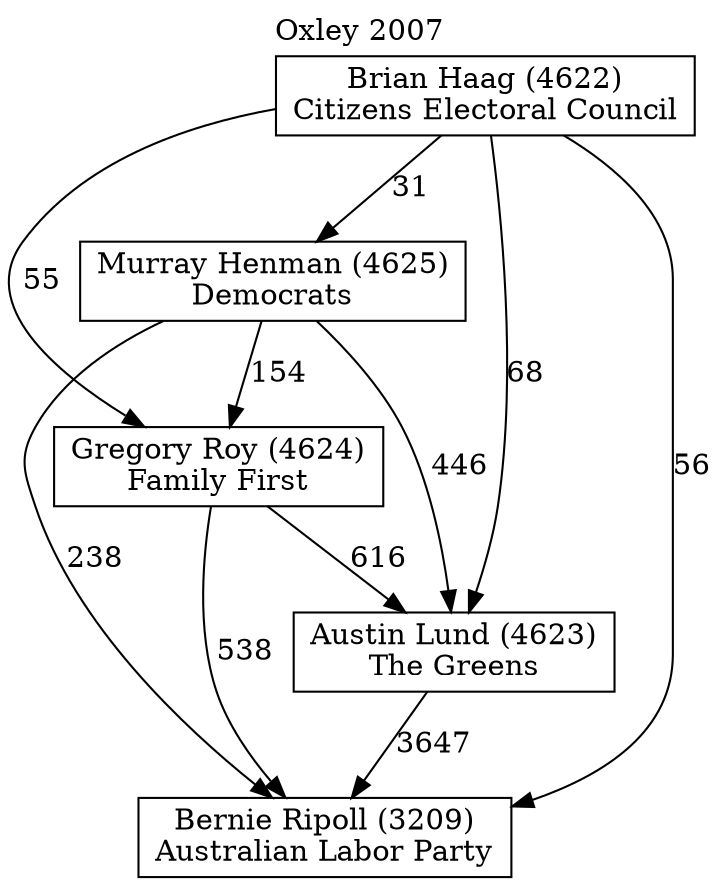 // House preference flow
digraph "Bernie Ripoll (3209)_Oxley_2007" {
	graph [label="Oxley 2007" labelloc=t mclimit=10]
	node [shape=box]
	"Bernie Ripoll (3209)" [label="Bernie Ripoll (3209)
Australian Labor Party"]
	"Austin Lund (4623)" [label="Austin Lund (4623)
The Greens"]
	"Gregory Roy (4624)" [label="Gregory Roy (4624)
Family First"]
	"Murray Henman (4625)" [label="Murray Henman (4625)
Democrats"]
	"Brian Haag (4622)" [label="Brian Haag (4622)
Citizens Electoral Council"]
	"Austin Lund (4623)" -> "Bernie Ripoll (3209)" [label=3647]
	"Gregory Roy (4624)" -> "Austin Lund (4623)" [label=616]
	"Murray Henman (4625)" -> "Gregory Roy (4624)" [label=154]
	"Brian Haag (4622)" -> "Murray Henman (4625)" [label=31]
	"Gregory Roy (4624)" -> "Bernie Ripoll (3209)" [label=538]
	"Murray Henman (4625)" -> "Bernie Ripoll (3209)" [label=238]
	"Brian Haag (4622)" -> "Bernie Ripoll (3209)" [label=56]
	"Brian Haag (4622)" -> "Gregory Roy (4624)" [label=55]
	"Murray Henman (4625)" -> "Austin Lund (4623)" [label=446]
	"Brian Haag (4622)" -> "Austin Lund (4623)" [label=68]
}
